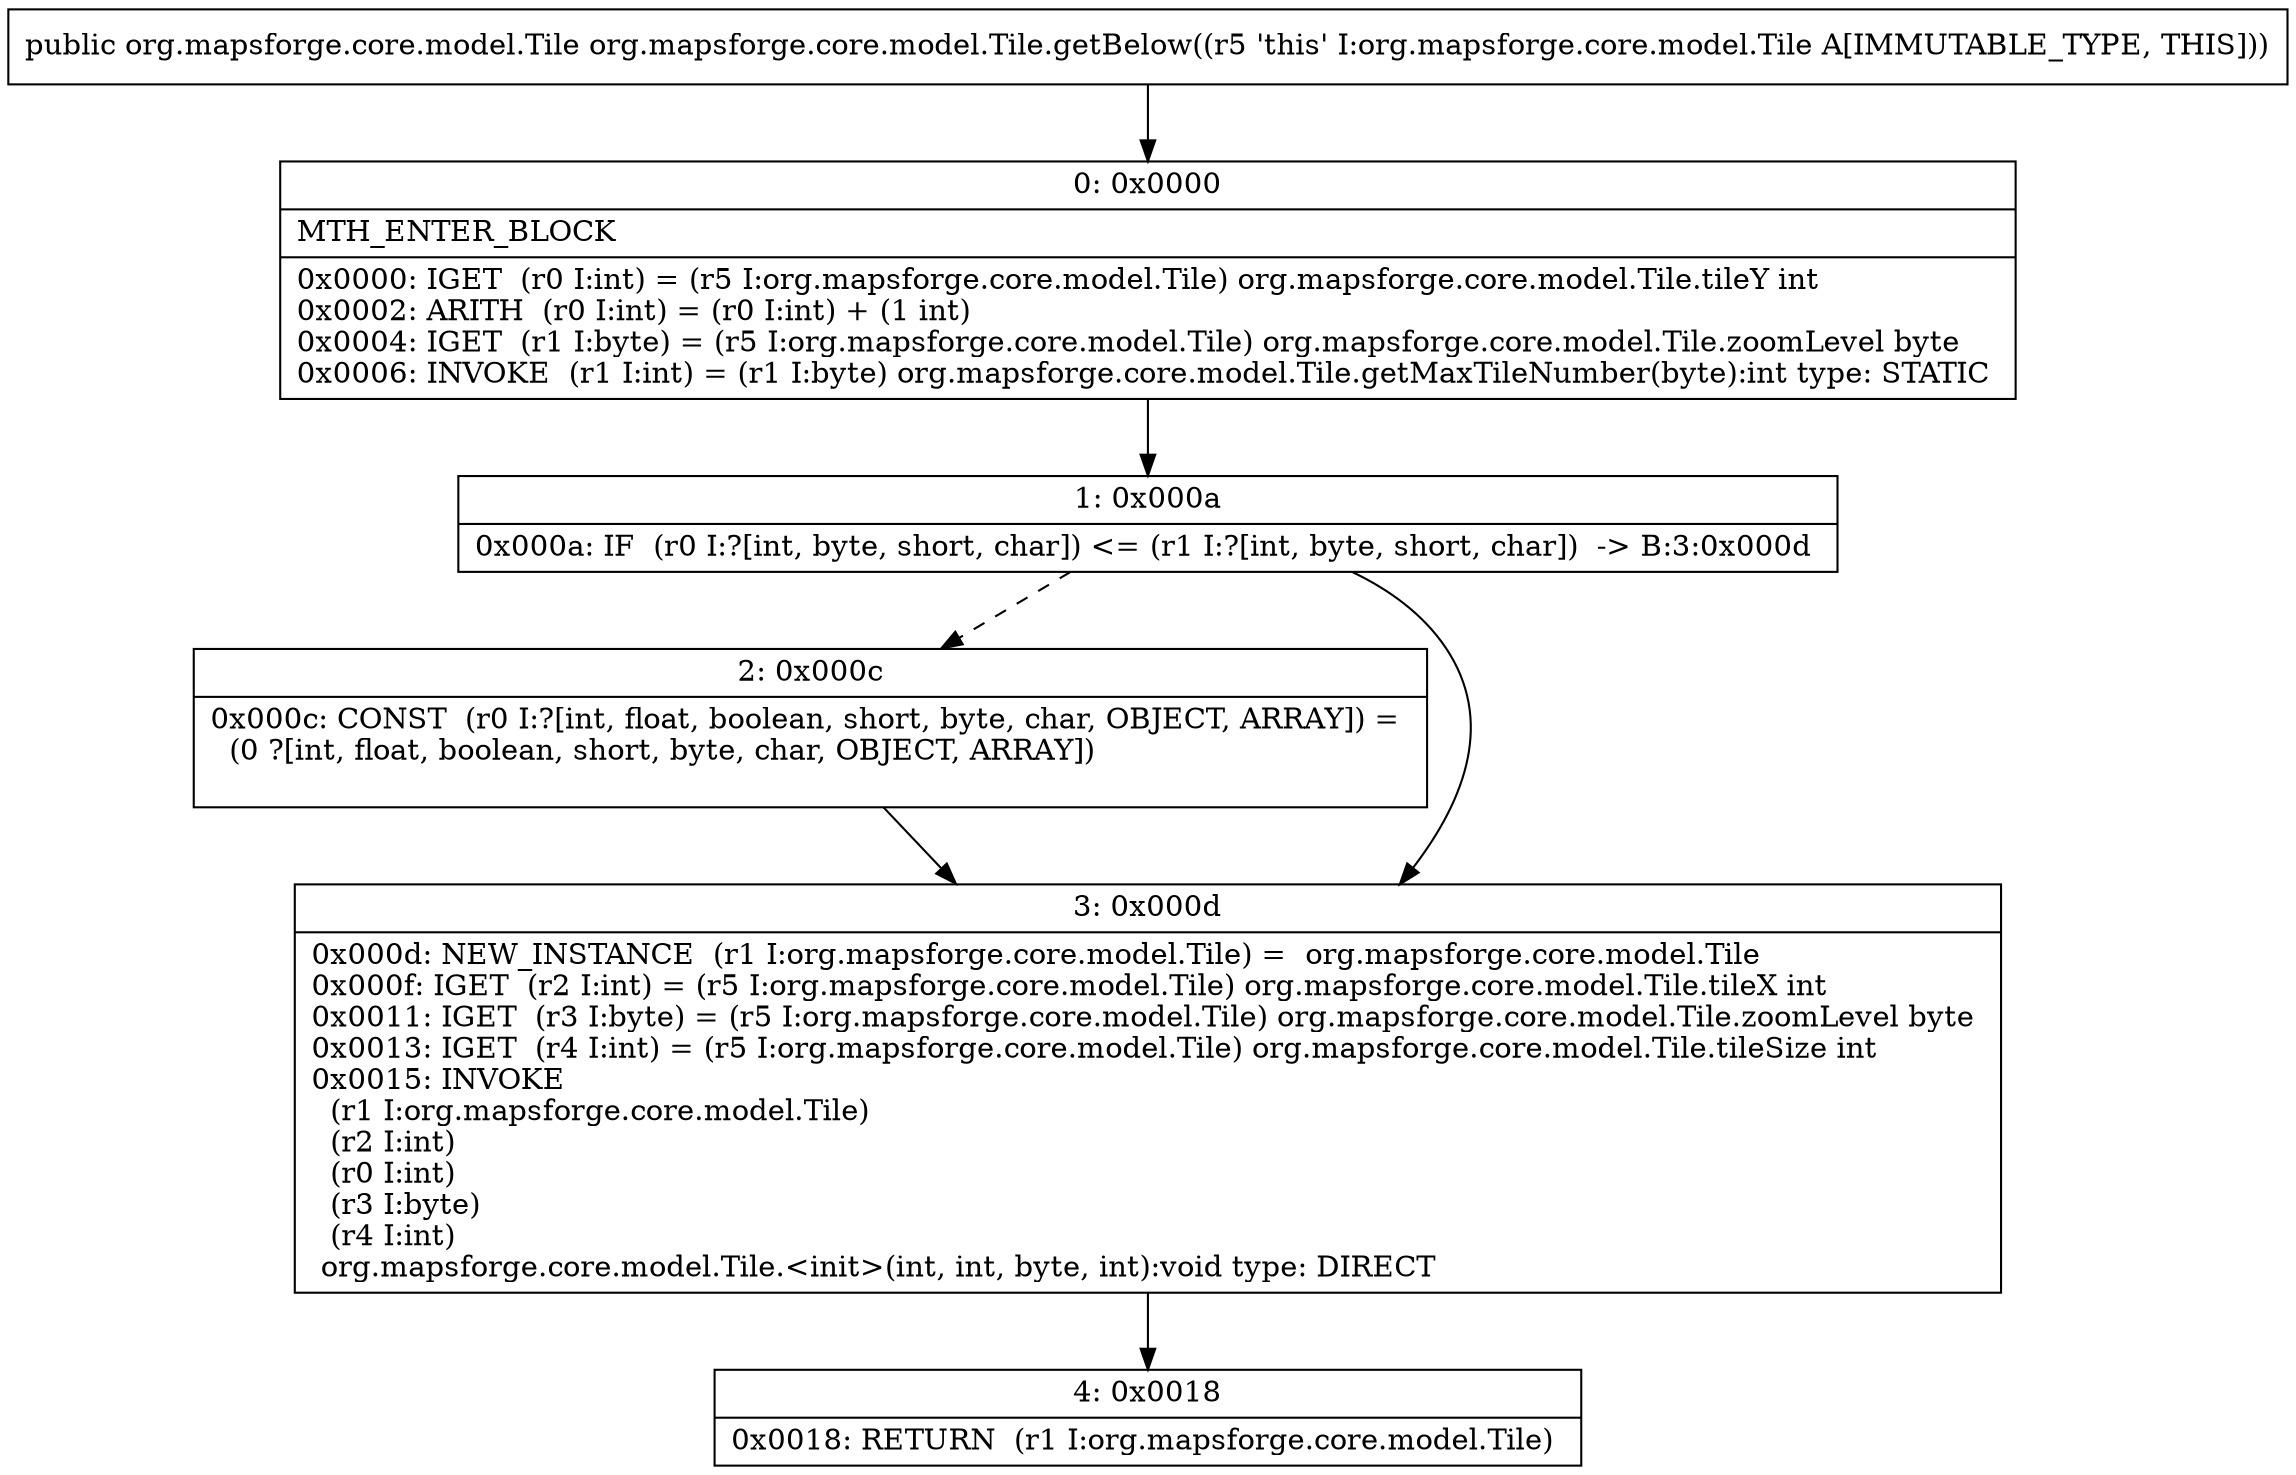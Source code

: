digraph "CFG fororg.mapsforge.core.model.Tile.getBelow()Lorg\/mapsforge\/core\/model\/Tile;" {
Node_0 [shape=record,label="{0\:\ 0x0000|MTH_ENTER_BLOCK\l|0x0000: IGET  (r0 I:int) = (r5 I:org.mapsforge.core.model.Tile) org.mapsforge.core.model.Tile.tileY int \l0x0002: ARITH  (r0 I:int) = (r0 I:int) + (1 int) \l0x0004: IGET  (r1 I:byte) = (r5 I:org.mapsforge.core.model.Tile) org.mapsforge.core.model.Tile.zoomLevel byte \l0x0006: INVOKE  (r1 I:int) = (r1 I:byte) org.mapsforge.core.model.Tile.getMaxTileNumber(byte):int type: STATIC \l}"];
Node_1 [shape=record,label="{1\:\ 0x000a|0x000a: IF  (r0 I:?[int, byte, short, char]) \<= (r1 I:?[int, byte, short, char])  \-\> B:3:0x000d \l}"];
Node_2 [shape=record,label="{2\:\ 0x000c|0x000c: CONST  (r0 I:?[int, float, boolean, short, byte, char, OBJECT, ARRAY]) = \l  (0 ?[int, float, boolean, short, byte, char, OBJECT, ARRAY])\l \l}"];
Node_3 [shape=record,label="{3\:\ 0x000d|0x000d: NEW_INSTANCE  (r1 I:org.mapsforge.core.model.Tile) =  org.mapsforge.core.model.Tile \l0x000f: IGET  (r2 I:int) = (r5 I:org.mapsforge.core.model.Tile) org.mapsforge.core.model.Tile.tileX int \l0x0011: IGET  (r3 I:byte) = (r5 I:org.mapsforge.core.model.Tile) org.mapsforge.core.model.Tile.zoomLevel byte \l0x0013: IGET  (r4 I:int) = (r5 I:org.mapsforge.core.model.Tile) org.mapsforge.core.model.Tile.tileSize int \l0x0015: INVOKE  \l  (r1 I:org.mapsforge.core.model.Tile)\l  (r2 I:int)\l  (r0 I:int)\l  (r3 I:byte)\l  (r4 I:int)\l org.mapsforge.core.model.Tile.\<init\>(int, int, byte, int):void type: DIRECT \l}"];
Node_4 [shape=record,label="{4\:\ 0x0018|0x0018: RETURN  (r1 I:org.mapsforge.core.model.Tile) \l}"];
MethodNode[shape=record,label="{public org.mapsforge.core.model.Tile org.mapsforge.core.model.Tile.getBelow((r5 'this' I:org.mapsforge.core.model.Tile A[IMMUTABLE_TYPE, THIS])) }"];
MethodNode -> Node_0;
Node_0 -> Node_1;
Node_1 -> Node_2[style=dashed];
Node_1 -> Node_3;
Node_2 -> Node_3;
Node_3 -> Node_4;
}

